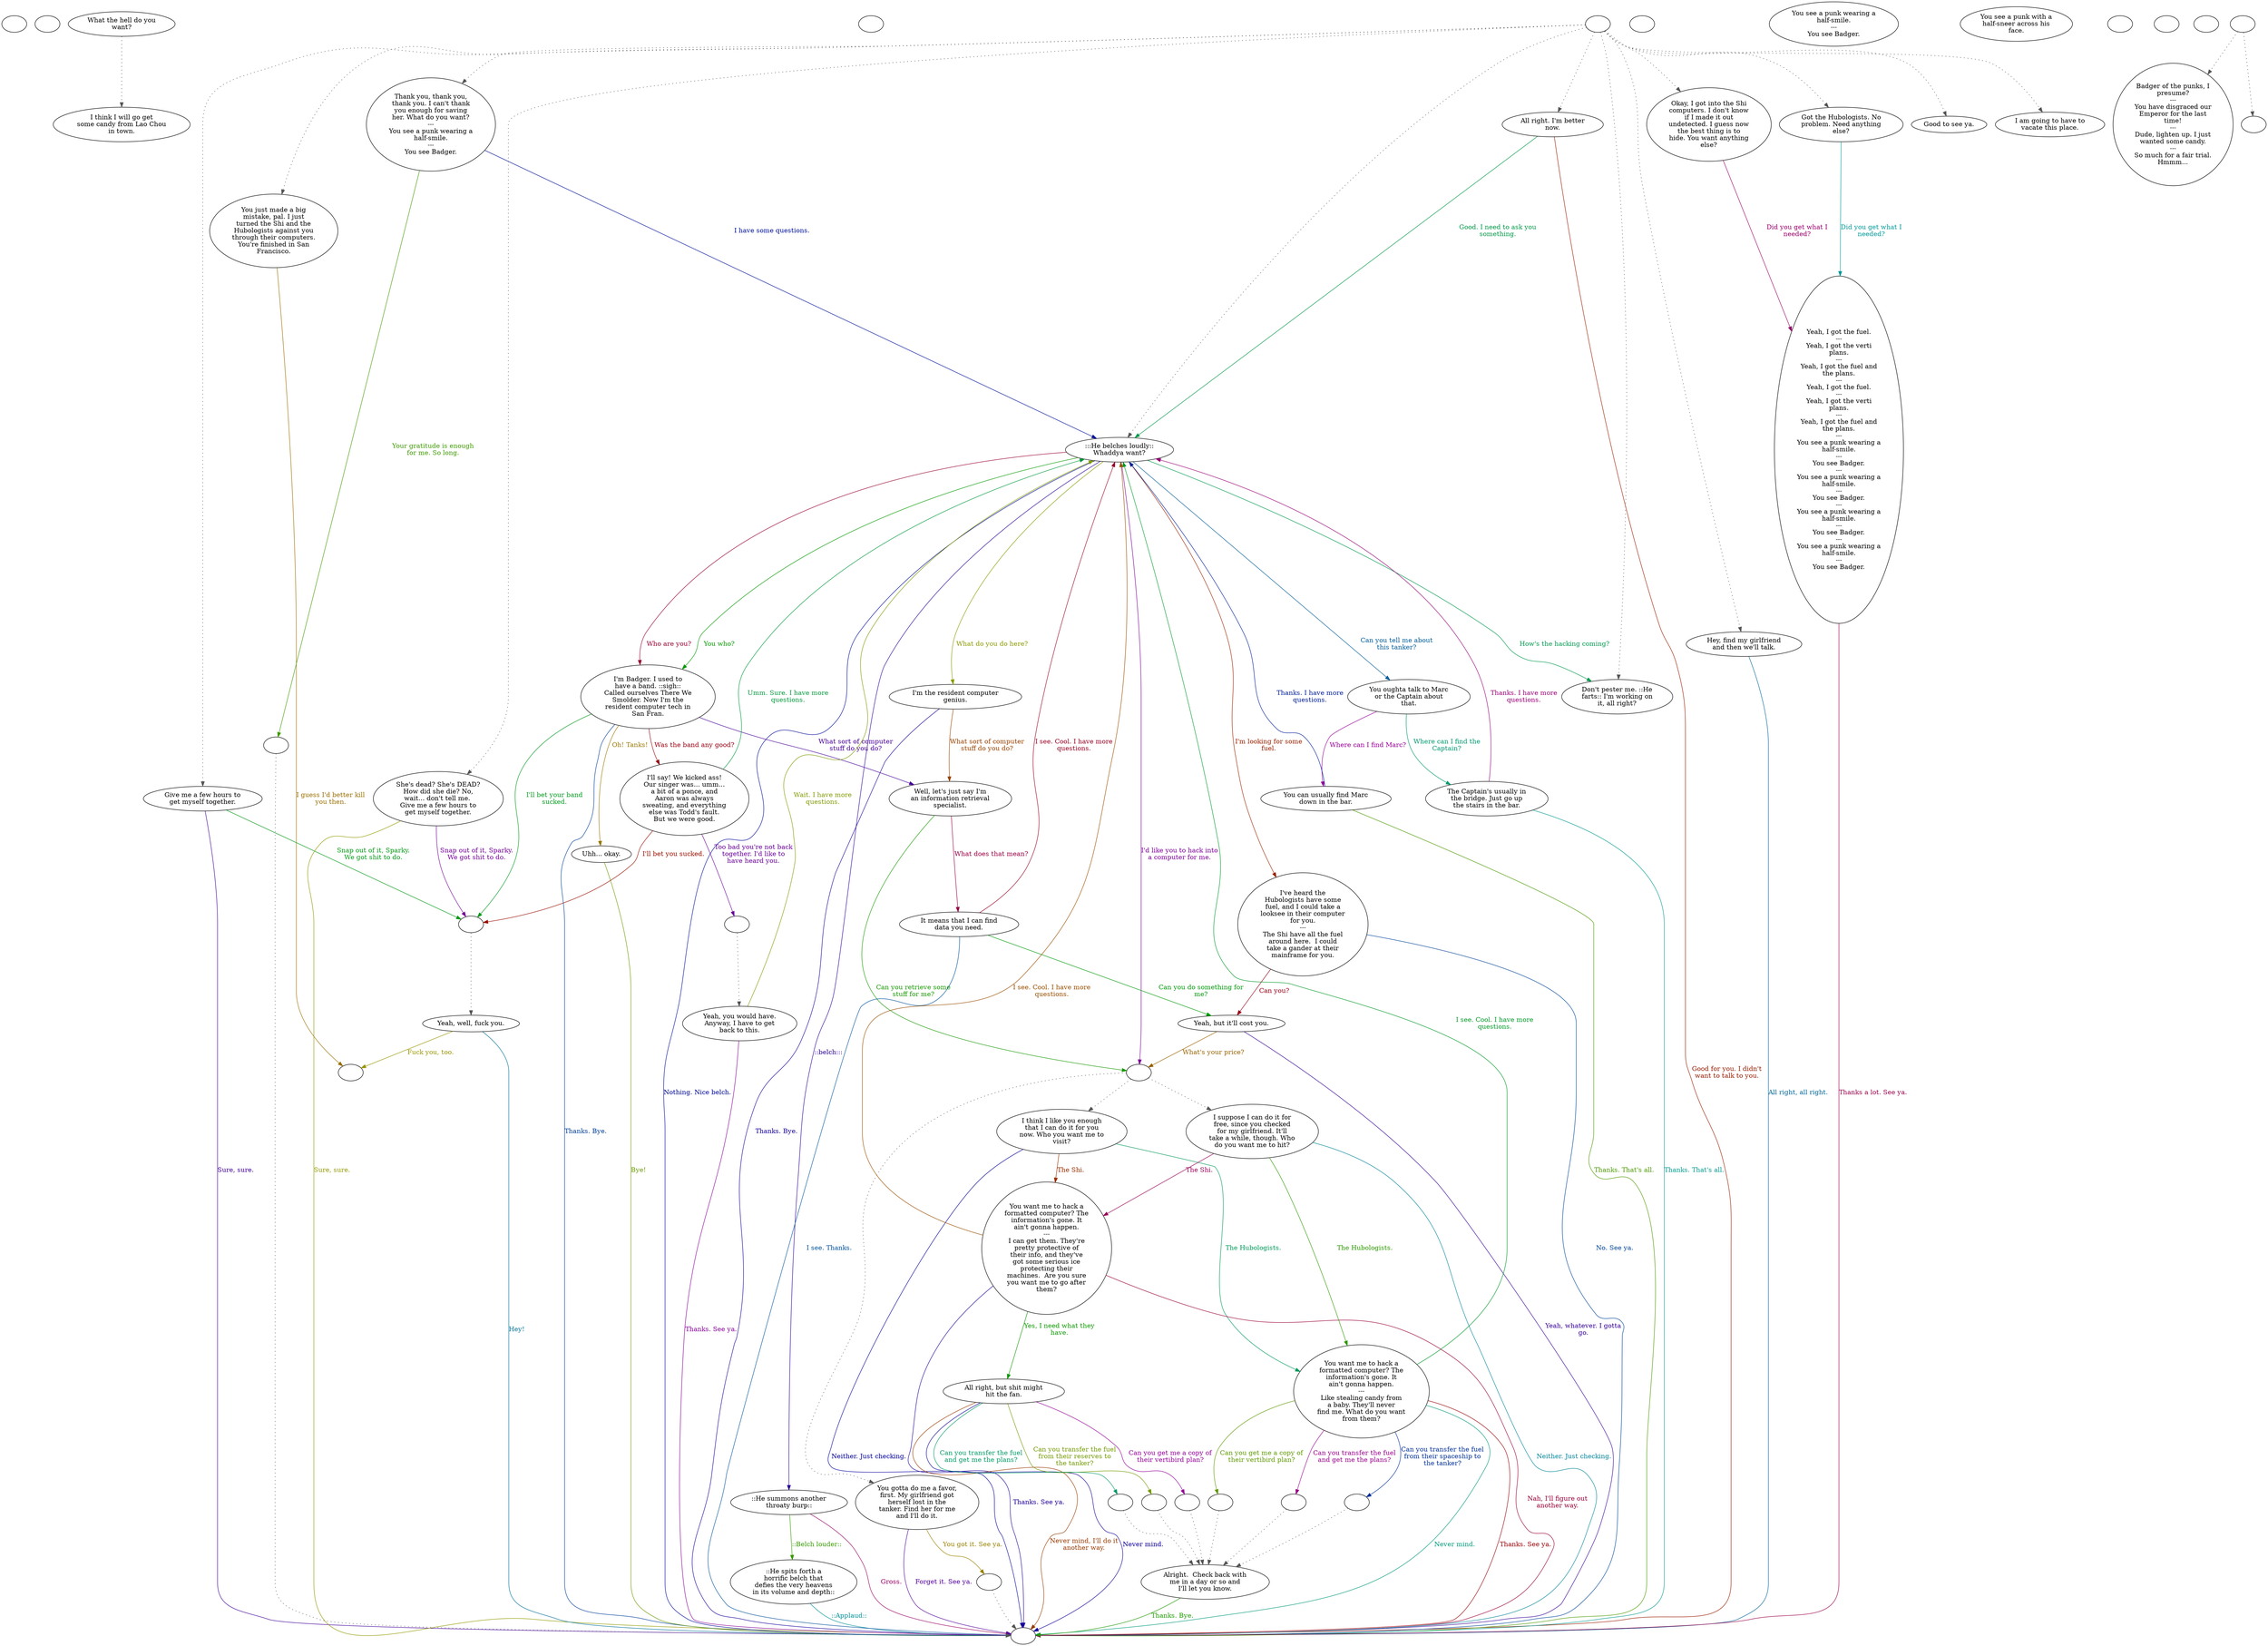 digraph fcbadger {
  "checkPartyMembersNearDoor" [style=filled       fillcolor="#FFFFFF"       color="#000000"]
  "checkPartyMembersNearDoor" [label=""]
  "start" [style=filled       fillcolor="#FFFFFF"       color="#000000"]
  "start" [label=""]
  "critter_p_proc" [style=filled       fillcolor="#FFFFFF"       color="#000000"]
  "critter_p_proc" -> "startDeath" [style=dotted color="#555555"]
  "critter_p_proc" [label="What the hell do you\nwant?"]
  "pickup_p_proc" [style=filled       fillcolor="#FFFFFF"       color="#000000"]
  "pickup_p_proc" [label=""]
  "talk_p_proc" [style=filled       fillcolor="#FFFFFF"       color="#000000"]
  "talk_p_proc" -> "Node028" [style=dotted color="#555555"]
  "talk_p_proc" -> "Node031" [style=dotted color="#555555"]
  "talk_p_proc" -> "Node030" [style=dotted color="#555555"]
  "talk_p_proc" -> "Node025" [style=dotted color="#555555"]
  "talk_p_proc" -> "Node024" [style=dotted color="#555555"]
  "talk_p_proc" -> "Node029" [style=dotted color="#555555"]
  "talk_p_proc" -> "Node023" [style=dotted color="#555555"]
  "talk_p_proc" -> "Node022" [style=dotted color="#555555"]
  "talk_p_proc" -> "Node026" [style=dotted color="#555555"]
  "talk_p_proc" -> "Node027" [style=dotted color="#555555"]
  "talk_p_proc" -> "Node008" [style=dotted color="#555555"]
  "talk_p_proc" -> "Node001" [style=dotted color="#555555"]
  "talk_p_proc" [label=""]
  "destroy_p_proc" [style=filled       fillcolor="#FFFFFF"       color="#000000"]
  "destroy_p_proc" [label=""]
  "look_at_p_proc" [style=filled       fillcolor="#FFFFFF"       color="#000000"]
  "look_at_p_proc" [label="You see a punk wearing a\nhalf-smile.\n---\nYou see Badger."]
  "description_p_proc" [style=filled       fillcolor="#FFFFFF"       color="#000000"]
  "description_p_proc" [label="You see a punk with a\nhalf-sneer across his\nface."]
  "use_skill_on_p_proc" [style=filled       fillcolor="#FFFFFF"       color="#000000"]
  "use_skill_on_p_proc" [label=""]
  "damage_p_proc" [style=filled       fillcolor="#FFFFFF"       color="#000000"]
  "damage_p_proc" [label=""]
  "map_enter_p_proc" [style=filled       fillcolor="#FFFFFF"       color="#000000"]
  "map_enter_p_proc" [label=""]
  "timed_event_p_proc" [style=filled       fillcolor="#FFFFFF"       color="#000000"]
  "timed_event_p_proc" -> "continueDeath" [style=dotted color="#555555"]
  "timed_event_p_proc" -> "doDeathWalk" [style=dotted color="#555555"]
  "timed_event_p_proc" [label=""]
  "Node998" [style=filled       fillcolor="#FFFFFF"       color="#000000"]
  "Node998" [label=""]
  "Node999" [style=filled       fillcolor="#FFFFFF"       color="#000000"]
  "Node999" [label=""]
  "Node001" [style=filled       fillcolor="#FFFFFF"       color="#000000"]
  "Node001" [label=":::He belches loudly::\nWhaddya want?"]
  "Node001" -> "Node002" [label="::belch:::" color="#290099" fontcolor="#290099"]
  "Node001" -> "Node004" [label="You who?" color="#049900" fontcolor="#049900"]
  "Node001" -> "Node004" [label="Who are you?" color="#990030" fontcolor="#990030"]
  "Node001" -> "Node006" [label="Can you tell me about\nthis tanker?" color="#005D99" fontcolor="#005D99"]
  "Node001" -> "Node007" [label="What do you do here?" color="#8A9900" fontcolor="#8A9900"]
  "Node001" -> "Node171819" [label="I'd like you to hack into\na computer for me." color="#7C0099" fontcolor="#7C0099"]
  "Node001" -> "Node008" [label="How's the hacking coming?" color="#00994F" fontcolor="#00994F"]
  "Node001" -> "Node032" [label="I'm looking for some\nfuel." color="#992200" fontcolor="#992200"]
  "Node001" -> "Node999" [label="Nothing. Nice belch." color="#000A99" fontcolor="#000A99"]
  "Node002" [style=filled       fillcolor="#FFFFFF"       color="#000000"]
  "Node002" [label="::He summons another\nthroaty burp::"]
  "Node002" -> "Node003" [label="::Belch louder::" color="#379900" fontcolor="#379900"]
  "Node002" -> "Node999" [label="Gross." color="#990064" fontcolor="#990064"]
  "Node003" [style=filled       fillcolor="#FFFFFF"       color="#000000"]
  "Node003" [label="::He spits forth a\nhorrific belch that\ndefies the very heavens\nin its volume and depth::"]
  "Node003" -> "Node999" [label="::Applaud::" color="#009099" fontcolor="#009099"]
  "Node004" [style=filled       fillcolor="#FFFFFF"       color="#000000"]
  "Node004" [label="I'm Badger. I used to\nhave a band. ::sigh::\nCalled ourselves There We\nSmolder. Now I'm the\nresident computer tech in\nSan Fran."]
  "Node004" -> "Node005" [label="Oh! Tanks!" color="#997500" fontcolor="#997500"]
  "Node004" -> "Node009" [label="What sort of computer\nstuff do you do?" color="#480099" fontcolor="#480099"]
  "Node004" -> "Node010a" [label="I'll bet your band\nsucked." color="#00991C" fontcolor="#00991C"]
  "Node004" -> "Node011" [label="Was the band any good?" color="#990011" fontcolor="#990011"]
  "Node004" -> "Node999" [label="Thanks. Bye." color="#003E99" fontcolor="#003E99"]
  "Node005" [style=filled       fillcolor="#FFFFFF"       color="#000000"]
  "Node005" [label="Uhh... okay."]
  "Node005" -> "Node999" [label="Bye!" color="#6A9900" fontcolor="#6A9900"]
  "Node006" [style=filled       fillcolor="#FFFFFF"       color="#000000"]
  "Node006" [label="You oughta talk to Marc\nor the Captain about\nthat."]
  "Node006" -> "Node012" [label="Where can I find Marc?" color="#990097" fontcolor="#990097"]
  "Node006" -> "Node013" [label="Where can I find the\nCaptain?" color="#00996F" fontcolor="#00996F"]
  "Node007" [style=filled       fillcolor="#FFFFFF"       color="#000000"]
  "Node007" [label="I'm the resident computer\ngenius."]
  "Node007" -> "Node009" [label="What sort of computer\nstuff do you do?" color="#994200" fontcolor="#994200"]
  "Node007" -> "Node999" [label="Thanks. Bye." color="#150099" fontcolor="#150099"]
  "Node008" [style=filled       fillcolor="#FFFFFF"       color="#000000"]
  "Node008" [label="Don't pester me. ::He\nfarts:: I'm working on\nit, all right?"]
  "Node009" [style=filled       fillcolor="#FFFFFF"       color="#000000"]
  "Node009" [label="Well, let's just say I'm\nan information retrieval\nspecialist."]
  "Node009" -> "Node171819" [label="Can you retrieve some\nstuff for me?" color="#179900" fontcolor="#179900"]
  "Node009" -> "Node015" [label="What does that mean?" color="#990044" fontcolor="#990044"]
  "Node010" [style=filled       fillcolor="#FFFFFF"       color="#000000"]
  "Node010" [label="Yeah, well, fuck you."]
  "Node010" -> "Node999" [label="Hey!" color="#007199" fontcolor="#007199"]
  "Node010" -> "Node998" [label="Fuck you, too." color="#999500" fontcolor="#999500"]
  "Node011" [style=filled       fillcolor="#FFFFFF"       color="#000000"]
  "Node011" [label="I'll say! We kicked ass!\nOur singer was... umm...\na bit of a ponce, and\nAaron was always\nsweating, and everything\nelse was Todd's fault.\nBut we were good."]
  "Node011" -> "Node016a" [label="Too bad you're not back\ntogether. I'd like to\nhave heard you." color="#680099" fontcolor="#680099"]
  "Node011" -> "Node001" [label="Umm. Sure. I have more\nquestions." color="#00993B" fontcolor="#00993B"]
  "Node011" -> "Node010a" [label="I'll bet you sucked." color="#990F00" fontcolor="#990F00"]
  "Node012" [style=filled       fillcolor="#FFFFFF"       color="#000000"]
  "Node012" [label="You can usually find Marc\ndown in the bar."]
  "Node012" -> "Node001" [label="Thanks. I have more\nquestions." color="#001E99" fontcolor="#001E99"]
  "Node012" -> "Node999" [label="Thanks. That's all." color="#4B9900" fontcolor="#4B9900"]
  "Node013" [style=filled       fillcolor="#FFFFFF"       color="#000000"]
  "Node013" [label="The Captain's usually in\nthe bridge. Just go up\nthe stairs in the bar."]
  "Node013" -> "Node001" [label="Thanks. I have more\nquestions." color="#990077" fontcolor="#990077"]
  "Node013" -> "Node999" [label="Thanks. That's all." color="#00998E" fontcolor="#00998E"]
  "Node014" [style=filled       fillcolor="#FFFFFF"       color="#000000"]
  "Node014" [label="Yeah, but it'll cost you."]
  "Node014" -> "Node171819" [label="What's your price?" color="#996200" fontcolor="#996200"]
  "Node014" -> "Node999" [label="Yeah, whatever. I gotta\ngo." color="#350099" fontcolor="#350099"]
  "Node015" [style=filled       fillcolor="#FFFFFF"       color="#000000"]
  "Node015" [label="It means that I can find\ndata you need."]
  "Node015" -> "Node014" [label="Can you do something for\nme?" color="#009908" fontcolor="#009908"]
  "Node015" -> "Node001" [label="I see. Cool. I have more\nquestions." color="#990024" fontcolor="#990024"]
  "Node015" -> "Node999" [label="I see. Thanks." color="#005199" fontcolor="#005199"]
  "Node016" [style=filled       fillcolor="#FFFFFF"       color="#000000"]
  "Node016" [label="Yeah, you would have.\nAnyway, I have to get\nback to this."]
  "Node016" -> "Node001" [label="Wait. I have more\nquestions." color="#7E9900" fontcolor="#7E9900"]
  "Node016" -> "Node999" [label="Thanks. See ya." color="#880099" fontcolor="#880099"]
  "Node017" [style=filled       fillcolor="#FFFFFF"       color="#000000"]
  "Node017" [label="I think I like you enough\nthat I can do it for you\nnow. Who you want me to\nvisit?"]
  "Node017" -> "Node020" [label="The Hubologists." color="#00995B" fontcolor="#00995B"]
  "Node017" -> "Node021" [label="The Shi." color="#992E00" fontcolor="#992E00"]
  "Node017" -> "Node999" [label="Neither. Just checking." color="#020099" fontcolor="#020099"]
  "Node018" [style=filled       fillcolor="#FFFFFF"       color="#000000"]
  "Node018" [label="I suppose I can do it for\nfree, since you checked\nfor my girlfriend. It'll\ntake a while, though. Who\ndo you want me to hit?"]
  "Node018" -> "Node020" [label="The Hubologists." color="#2B9900" fontcolor="#2B9900"]
  "Node018" -> "Node021" [label="The Shi." color="#990058" fontcolor="#990058"]
  "Node018" -> "Node999" [label="Neither. Just checking." color="#008499" fontcolor="#008499"]
  "Node019" [style=filled       fillcolor="#FFFFFF"       color="#000000"]
  "Node019" [label="You gotta do me a favor,\nfirst. My girlfriend got\nherself lost in the\ntanker. Find her for me\nand I'll do it."]
  "Node019" -> "Node999b" [label="You got it. See ya." color="#998100" fontcolor="#998100"]
  "Node019" -> "Node999" [label="Forget it. See ya." color="#540099" fontcolor="#540099"]
  "Node020" [style=filled       fillcolor="#FFFFFF"       color="#000000"]
  "Node020" [label="You want me to hack a\nformatted computer? The\ninformation's gone. It\nain't gonna happen.\n---\nLike stealing candy from\na baby. They'll never\nfind me. What do you want\nfrom them?"]
  "Node020" -> "Node001" [label="I see. Cool. I have more\nquestions." color="#009928" fontcolor="#009928"]
  "Node020" -> "Node999" [label="Thanks. See ya." color="#990005" fontcolor="#990005"]
  "Node020" -> "Node034d" [label="Can you transfer the fuel\nfrom their spaceship to\nthe tanker?" color="#003199" fontcolor="#003199"]
  "Node020" -> "Node034e" [label="Can you get me a copy of\ntheir vertibird plan?" color="#5E9900" fontcolor="#5E9900"]
  "Node020" -> "Node034f" [label="Can you transfer the fuel\nand get me the plans?" color="#99008B" fontcolor="#99008B"]
  "Node020" -> "Node999" [label="Never mind." color="#00997B" fontcolor="#00997B"]
  "Node021" [style=filled       fillcolor="#FFFFFF"       color="#000000"]
  "Node021" [label="You want me to hack a\nformatted computer? The\ninformation's gone. It\nain't gonna happen.\n---\nI can get them. They're\npretty protective of\ntheir info, and they've\ngot some serious ice\nprotecting their\nmachines.  Are you sure\nyou want me to go after\nthem?"]
  "Node021" -> "Node001" [label="I see. Cool. I have more\nquestions." color="#994E00" fontcolor="#994E00"]
  "Node021" -> "Node999" [label="Thanks. See ya." color="#210099" fontcolor="#210099"]
  "Node021" -> "Node033" [label="Yes, I need what they\nhave." color="#0B9900" fontcolor="#0B9900"]
  "Node021" -> "Node999" [label="Nah, I'll figure out\nanother way." color="#990038" fontcolor="#990038"]
  "Node022" [style=filled       fillcolor="#FFFFFF"       color="#000000"]
  "Node022" [label="Hey, find my girlfriend\nand then we'll talk."]
  "Node022" -> "Node999" [label="All right, all right." color="#006599" fontcolor="#006599"]
  "Node023" [style=filled       fillcolor="#FFFFFF"       color="#000000"]
  "Node023" [label="She's dead? She's DEAD?\nHow did she die? No,\nwait... don't tell me. \nGive me a few hours to\nget myself together."]
  "Node023" -> "Node999" [label="Sure, sure." color="#919900" fontcolor="#919900"]
  "Node023" -> "Node010a" [label="Snap out of it, Sparky.\nWe got shit to do." color="#740099" fontcolor="#740099"]
  "Node024" [style=filled       fillcolor="#FFFFFF"       color="#000000"]
  "Node024" [label="All right. I'm better\nnow."]
  "Node024" -> "Node001" [label="Good. I need to ask you\nsomething." color="#009947" fontcolor="#009947"]
  "Node024" -> "Node999" [label="Good for you. I didn't\nwant to talk to you." color="#991B00" fontcolor="#991B00"]
  "Node025" [style=filled       fillcolor="#FFFFFF"       color="#000000"]
  "Node025" [label="Thank you, thank you,\nthank you. I can't thank\nyou enough for saving\nher. What do you want?\n---\nYou see a punk wearing a\nhalf-smile.\n---\nYou see Badger."]
  "Node025" -> "Node001" [label="I have some questions." color="#001299" fontcolor="#001299"]
  "Node025" -> "Node999a" [label="Your gratitude is enough\nfor me. So long." color="#3E9900" fontcolor="#3E9900"]
  "Node026" [style=filled       fillcolor="#FFFFFF"       color="#000000"]
  "Node026" [label="Okay, I got into the Shi\ncomputers. I don't know\nif I made it out\nundetected. I guess now\nthe best thing is to\nhide. You want anything\nelse?"]
  "Node026" -> "Node035" [label="Did you get what I\nneeded?" color="#99006B" fontcolor="#99006B"]
  "Node027" [style=filled       fillcolor="#FFFFFF"       color="#000000"]
  "Node027" [label="Got the Hubologists. No\nproblem. Need anything\nelse?"]
  "Node027" -> "Node035" [label="Did you get what I\nneeded?" color="#009899" fontcolor="#009899"]
  "Node028" [style=filled       fillcolor="#FFFFFF"       color="#000000"]
  "Node028" [label="You just made a big\nmistake, pal. I just\nturned the Shi and the\nHubologists against you\nthrough their computers.\nYou're finished in San\nFrancisco."]
  "Node028" -> "Node998" [label="I guess I'd better kill\nyou then." color="#996E00" fontcolor="#996E00"]
  "Node029" [style=filled       fillcolor="#FFFFFF"       color="#000000"]
  "Node029" [label="Give me a few hours to\nget myself together."]
  "Node029" -> "Node999" [label="Sure, sure." color="#410099" fontcolor="#410099"]
  "Node029" -> "Node010a" [label="Snap out of it, Sparky.\nWe got shit to do." color="#009914" fontcolor="#009914"]
  "Node030" [style=filled       fillcolor="#FFFFFF"       color="#000000"]
  "Node030" [label="I am going to have to\nvacate this place."]
  "Node031" [style=filled       fillcolor="#FFFFFF"       color="#000000"]
  "Node031" [label="Good to see ya."]
  "Node032" [style=filled       fillcolor="#FFFFFF"       color="#000000"]
  "Node032" [label="I've heard the\nHubologists have some\nfuel, and I could take a\nlooksee in their computer\nfor you.\n---\nThe Shi have all the fuel\naround here.  I could\ntake a gander at their\nmainframe for you."]
  "Node032" -> "Node014" [label="Can you?" color="#990018" fontcolor="#990018"]
  "Node032" -> "Node999" [label="No. See ya." color="#004599" fontcolor="#004599"]
  "Node033" [style=filled       fillcolor="#FFFFFF"       color="#000000"]
  "Node033" [label="All right, but shit might\nhit the fan."]
  "Node033" -> "Node034a" [label="Can you transfer the fuel\nfrom their reserves to\nthe tanker?" color="#729900" fontcolor="#729900"]
  "Node033" -> "Node034b" [label="Can you get me a copy of\ntheir vertibird plan?" color="#940099" fontcolor="#940099"]
  "Node033" -> "Node034c" [label="Can you transfer the fuel\nand get me the plans?" color="#009967" fontcolor="#009967"]
  "Node033" -> "Node999" [label="Never mind, I'll do it\nanother way." color="#993A00" fontcolor="#993A00"]
  "Node033" -> "Node999" [label="Never mind." color="#0E0099" fontcolor="#0E0099"]
  "Node034" [style=filled       fillcolor="#FFFFFF"       color="#000000"]
  "Node034" [label="Alright.  Check back with\nme in a day or so and\nI'll let you know."]
  "Node034" -> "Node999" [label="Thanks. Bye." color="#1F9900" fontcolor="#1F9900"]
  "Node035" [style=filled       fillcolor="#FFFFFF"       color="#000000"]
  "Node035" [label="Yeah, I got the fuel.\n---\nYeah, I got the verti\nplans.\n---\nYeah, I got the fuel and\nthe plans.\n---\nYeah, I got the fuel.\n---\nYeah, I got the verti\nplans.\n---\nYeah, I got the fuel and\nthe plans.\n---\nYou see a punk wearing a\nhalf-smile.\n---\nYou see Badger.\n---\nYou see a punk wearing a\nhalf-smile.\n---\nYou see Badger.\n---\nYou see a punk wearing a\nhalf-smile.\n---\nYou see Badger.\n---\nYou see a punk wearing a\nhalf-smile.\n---\nYou see Badger."]
  "Node035" -> "Node999" [label="Thanks a lot. See ya." color="#99004B" fontcolor="#99004B"]
  "startDeath" [style=filled       fillcolor="#FFFFFF"       color="#000000"]
  "startDeath" [label="I think I will go get\nsome candy from Lao Chou\nin town."]
  "continueDeath" [style=filled       fillcolor="#FFFFFF"       color="#000000"]
  "continueDeath" [label="Badger of the punks, I\npresume?\n---\nYou have disgraced our\nEmperor for the last\ntime!\n---\nDude, lighten up. I just\nwanted some candy.\n---\nSo much for a fair trial.\nHmmm..."]
  "doDeathWalk" [style=filled       fillcolor="#FFFFFF"       color="#000000"]
  "doDeathWalk" [label=""]
  "Node171819" [style=filled       fillcolor="#FFFFFF"       color="#000000"]
  "Node171819" -> "Node017" [style=dotted color="#555555"]
  "Node171819" -> "Node018" [style=dotted color="#555555"]
  "Node171819" -> "Node019" [style=dotted color="#555555"]
  "Node171819" [label=""]
  "Node010a" [style=filled       fillcolor="#FFFFFF"       color="#000000"]
  "Node010a" -> "Node010" [style=dotted color="#555555"]
  "Node010a" [label=""]
  "Node016a" [style=filled       fillcolor="#FFFFFF"       color="#000000"]
  "Node016a" -> "Node016" [style=dotted color="#555555"]
  "Node016a" [label=""]
  "Node999b" [style=filled       fillcolor="#FFFFFF"       color="#000000"]
  "Node999b" -> "Node999" [style=dotted color="#555555"]
  "Node999b" [label=""]
  "Node034a" [style=filled       fillcolor="#FFFFFF"       color="#000000"]
  "Node034a" -> "Node034" [style=dotted color="#555555"]
  "Node034a" [label=""]
  "Node034b" [style=filled       fillcolor="#FFFFFF"       color="#000000"]
  "Node034b" -> "Node034" [style=dotted color="#555555"]
  "Node034b" [label=""]
  "Node034c" [style=filled       fillcolor="#FFFFFF"       color="#000000"]
  "Node034c" -> "Node034" [style=dotted color="#555555"]
  "Node034c" [label=""]
  "Node034d" [style=filled       fillcolor="#FFFFFF"       color="#000000"]
  "Node034d" -> "Node034" [style=dotted color="#555555"]
  "Node034d" [label=""]
  "Node034e" [style=filled       fillcolor="#FFFFFF"       color="#000000"]
  "Node034e" -> "Node034" [style=dotted color="#555555"]
  "Node034e" [label=""]
  "Node034f" [style=filled       fillcolor="#FFFFFF"       color="#000000"]
  "Node034f" -> "Node034" [style=dotted color="#555555"]
  "Node034f" [label=""]
  "Node999a" [style=filled       fillcolor="#FFFFFF"       color="#000000"]
  "Node999a" -> "Node999" [style=dotted color="#555555"]
  "Node999a" [label=""]
}
